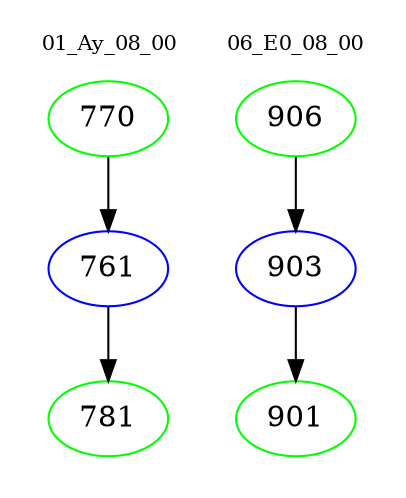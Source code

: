 digraph{
subgraph cluster_0 {
color = white
label = "01_Ay_08_00";
fontsize=10;
T0_770 [label="770", color="green"]
T0_770 -> T0_761 [color="black"]
T0_761 [label="761", color="blue"]
T0_761 -> T0_781 [color="black"]
T0_781 [label="781", color="green"]
}
subgraph cluster_1 {
color = white
label = "06_E0_08_00";
fontsize=10;
T1_906 [label="906", color="green"]
T1_906 -> T1_903 [color="black"]
T1_903 [label="903", color="blue"]
T1_903 -> T1_901 [color="black"]
T1_901 [label="901", color="green"]
}
}
